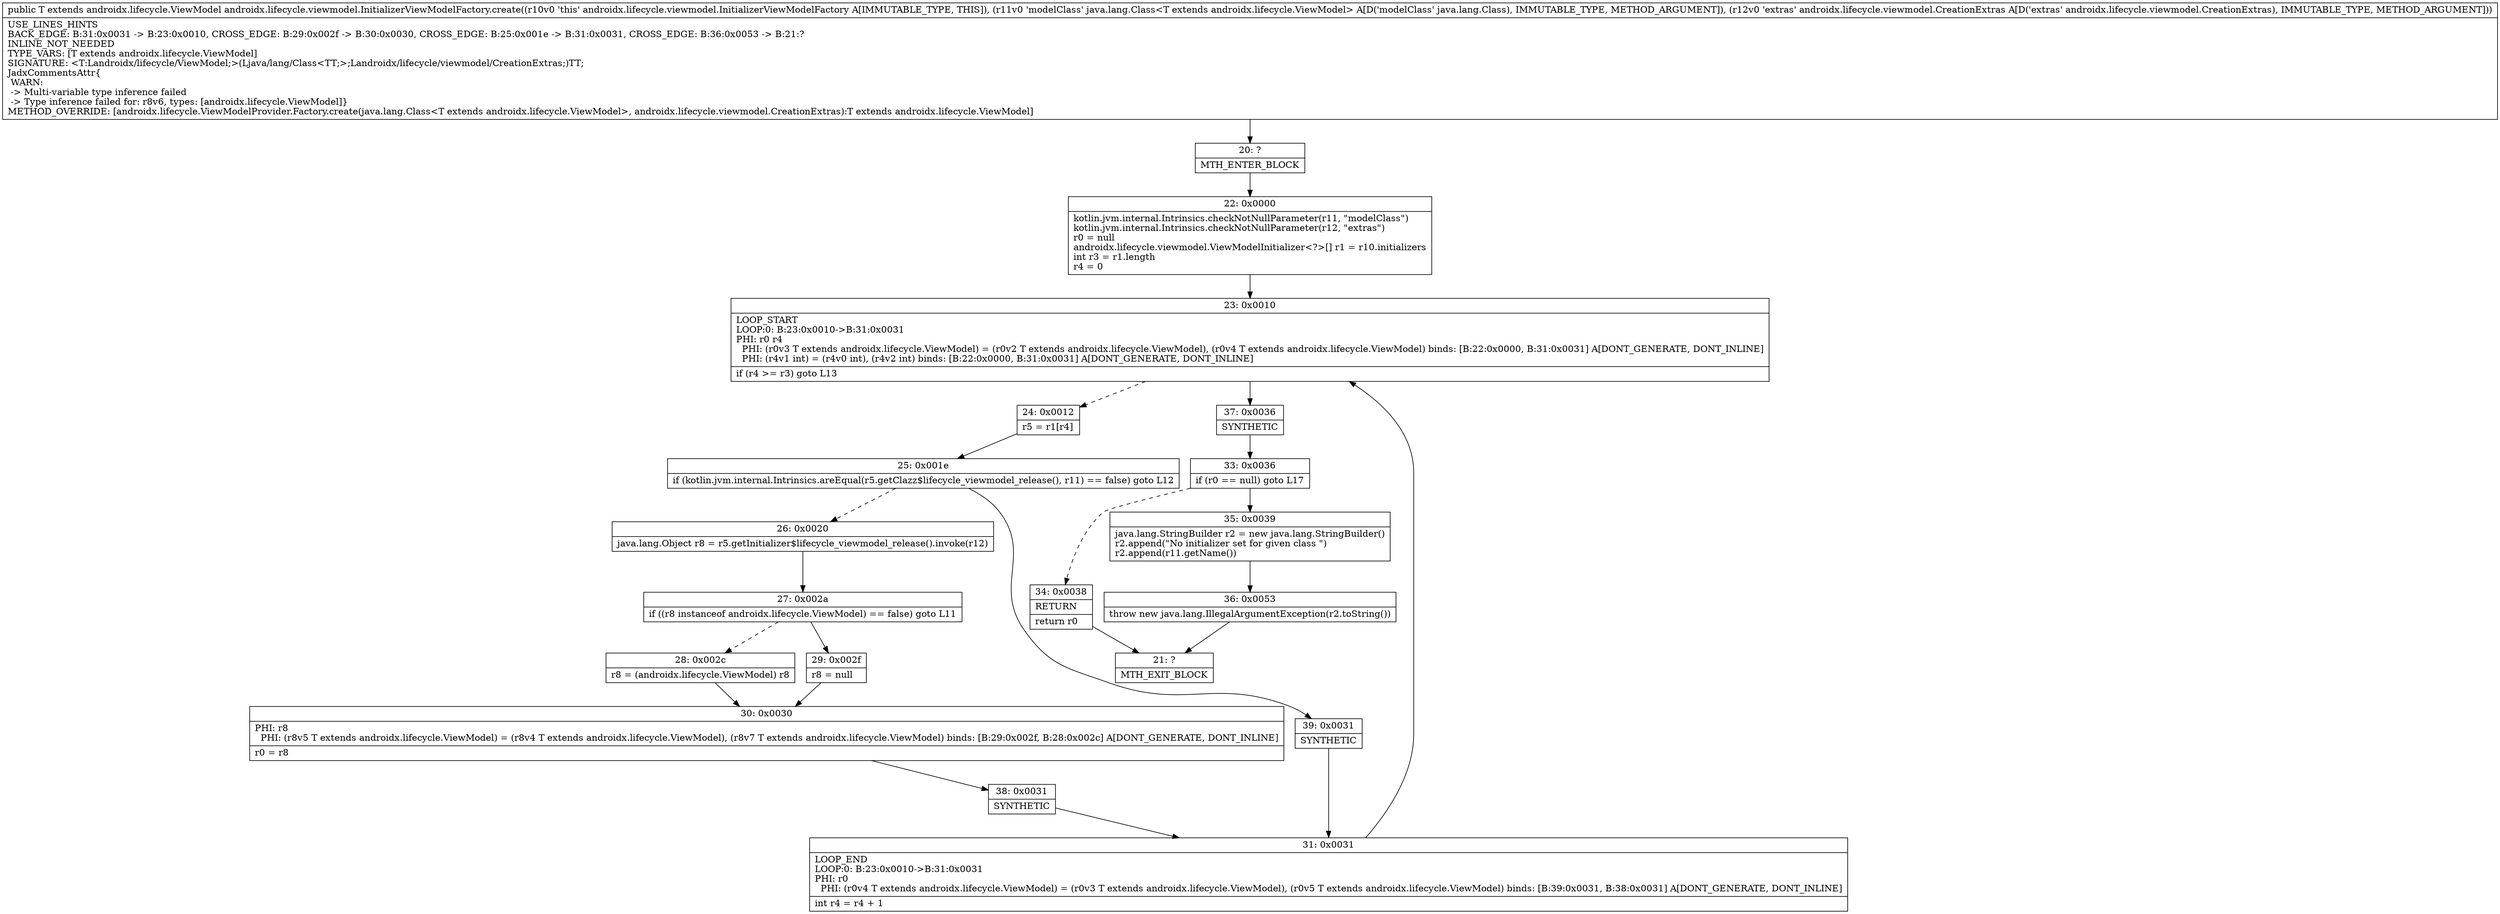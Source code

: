 digraph "CFG forandroidx.lifecycle.viewmodel.InitializerViewModelFactory.create(Ljava\/lang\/Class;Landroidx\/lifecycle\/viewmodel\/CreationExtras;)Landroidx\/lifecycle\/ViewModel;" {
Node_20 [shape=record,label="{20\:\ ?|MTH_ENTER_BLOCK\l}"];
Node_22 [shape=record,label="{22\:\ 0x0000|kotlin.jvm.internal.Intrinsics.checkNotNullParameter(r11, \"modelClass\")\lkotlin.jvm.internal.Intrinsics.checkNotNullParameter(r12, \"extras\")\lr0 = null\landroidx.lifecycle.viewmodel.ViewModelInitializer\<?\>[] r1 = r10.initializers\lint r3 = r1.length\lr4 = 0\l}"];
Node_23 [shape=record,label="{23\:\ 0x0010|LOOP_START\lLOOP:0: B:23:0x0010\-\>B:31:0x0031\lPHI: r0 r4 \l  PHI: (r0v3 T extends androidx.lifecycle.ViewModel) = (r0v2 T extends androidx.lifecycle.ViewModel), (r0v4 T extends androidx.lifecycle.ViewModel) binds: [B:22:0x0000, B:31:0x0031] A[DONT_GENERATE, DONT_INLINE]\l  PHI: (r4v1 int) = (r4v0 int), (r4v2 int) binds: [B:22:0x0000, B:31:0x0031] A[DONT_GENERATE, DONT_INLINE]\l|if (r4 \>= r3) goto L13\l}"];
Node_24 [shape=record,label="{24\:\ 0x0012|r5 = r1[r4]\l}"];
Node_25 [shape=record,label="{25\:\ 0x001e|if (kotlin.jvm.internal.Intrinsics.areEqual(r5.getClazz$lifecycle_viewmodel_release(), r11) == false) goto L12\l}"];
Node_26 [shape=record,label="{26\:\ 0x0020|java.lang.Object r8 = r5.getInitializer$lifecycle_viewmodel_release().invoke(r12)\l}"];
Node_27 [shape=record,label="{27\:\ 0x002a|if ((r8 instanceof androidx.lifecycle.ViewModel) == false) goto L11\l}"];
Node_28 [shape=record,label="{28\:\ 0x002c|r8 = (androidx.lifecycle.ViewModel) r8\l}"];
Node_30 [shape=record,label="{30\:\ 0x0030|PHI: r8 \l  PHI: (r8v5 T extends androidx.lifecycle.ViewModel) = (r8v4 T extends androidx.lifecycle.ViewModel), (r8v7 T extends androidx.lifecycle.ViewModel) binds: [B:29:0x002f, B:28:0x002c] A[DONT_GENERATE, DONT_INLINE]\l|r0 = r8\l}"];
Node_38 [shape=record,label="{38\:\ 0x0031|SYNTHETIC\l}"];
Node_31 [shape=record,label="{31\:\ 0x0031|LOOP_END\lLOOP:0: B:23:0x0010\-\>B:31:0x0031\lPHI: r0 \l  PHI: (r0v4 T extends androidx.lifecycle.ViewModel) = (r0v3 T extends androidx.lifecycle.ViewModel), (r0v5 T extends androidx.lifecycle.ViewModel) binds: [B:39:0x0031, B:38:0x0031] A[DONT_GENERATE, DONT_INLINE]\l|int r4 = r4 + 1\l}"];
Node_29 [shape=record,label="{29\:\ 0x002f|r8 = null\l}"];
Node_39 [shape=record,label="{39\:\ 0x0031|SYNTHETIC\l}"];
Node_37 [shape=record,label="{37\:\ 0x0036|SYNTHETIC\l}"];
Node_33 [shape=record,label="{33\:\ 0x0036|if (r0 == null) goto L17\l}"];
Node_34 [shape=record,label="{34\:\ 0x0038|RETURN\l|return r0\l}"];
Node_21 [shape=record,label="{21\:\ ?|MTH_EXIT_BLOCK\l}"];
Node_35 [shape=record,label="{35\:\ 0x0039|java.lang.StringBuilder r2 = new java.lang.StringBuilder()\lr2.append(\"No initializer set for given class \")\lr2.append(r11.getName())\l}"];
Node_36 [shape=record,label="{36\:\ 0x0053|throw new java.lang.IllegalArgumentException(r2.toString())\l}"];
MethodNode[shape=record,label="{public T extends androidx.lifecycle.ViewModel androidx.lifecycle.viewmodel.InitializerViewModelFactory.create((r10v0 'this' androidx.lifecycle.viewmodel.InitializerViewModelFactory A[IMMUTABLE_TYPE, THIS]), (r11v0 'modelClass' java.lang.Class\<T extends androidx.lifecycle.ViewModel\> A[D('modelClass' java.lang.Class), IMMUTABLE_TYPE, METHOD_ARGUMENT]), (r12v0 'extras' androidx.lifecycle.viewmodel.CreationExtras A[D('extras' androidx.lifecycle.viewmodel.CreationExtras), IMMUTABLE_TYPE, METHOD_ARGUMENT]))  | USE_LINES_HINTS\lBACK_EDGE: B:31:0x0031 \-\> B:23:0x0010, CROSS_EDGE: B:29:0x002f \-\> B:30:0x0030, CROSS_EDGE: B:25:0x001e \-\> B:31:0x0031, CROSS_EDGE: B:36:0x0053 \-\> B:21:?\lINLINE_NOT_NEEDED\lTYPE_VARS: [T extends androidx.lifecycle.ViewModel]\lSIGNATURE: \<T:Landroidx\/lifecycle\/ViewModel;\>(Ljava\/lang\/Class\<TT;\>;Landroidx\/lifecycle\/viewmodel\/CreationExtras;)TT;\lJadxCommentsAttr\{\l WARN: \l \-\> Multi\-variable type inference failed\l \-\> Type inference failed for: r8v6, types: [androidx.lifecycle.ViewModel]\}\lMETHOD_OVERRIDE: [androidx.lifecycle.ViewModelProvider.Factory.create(java.lang.Class\<T extends androidx.lifecycle.ViewModel\>, androidx.lifecycle.viewmodel.CreationExtras):T extends androidx.lifecycle.ViewModel]\l}"];
MethodNode -> Node_20;Node_20 -> Node_22;
Node_22 -> Node_23;
Node_23 -> Node_24[style=dashed];
Node_23 -> Node_37;
Node_24 -> Node_25;
Node_25 -> Node_26[style=dashed];
Node_25 -> Node_39;
Node_26 -> Node_27;
Node_27 -> Node_28[style=dashed];
Node_27 -> Node_29;
Node_28 -> Node_30;
Node_30 -> Node_38;
Node_38 -> Node_31;
Node_31 -> Node_23;
Node_29 -> Node_30;
Node_39 -> Node_31;
Node_37 -> Node_33;
Node_33 -> Node_34[style=dashed];
Node_33 -> Node_35;
Node_34 -> Node_21;
Node_35 -> Node_36;
Node_36 -> Node_21;
}

